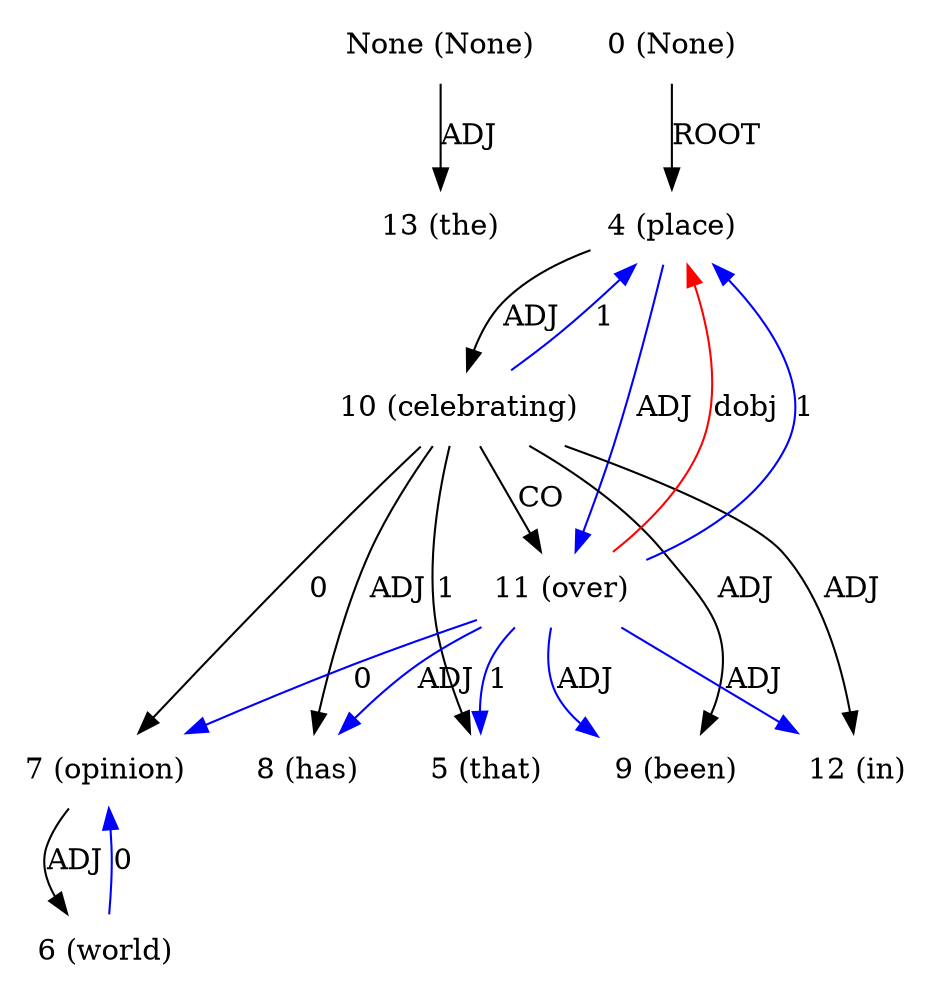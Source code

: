 digraph G{
edge [dir=forward]
node [shape=plaintext]

None [label="None (None)"]
None -> 13 [label="ADJ"]
0 [label="0 (None)"]
0 -> 4 [label="ROOT"]
4 [label="4 (place)"]
4 -> 10 [label="ADJ"]
4 -> 11 [label="ADJ", color="blue"]
11 -> 4 [label="dobj", color="red"]
5 [label="5 (that)"]
6 [label="6 (world)"]
6 -> 7 [label="0", color="blue"]
7 [label="7 (opinion)"]
7 -> 6 [label="ADJ"]
8 [label="8 (has)"]
9 [label="9 (been)"]
10 [label="10 (celebrating)"]
10 -> 5 [label="1"]
10 -> 4 [label="1", color="blue"]
10 -> 7 [label="0"]
10 -> 11 [label="CO"]
10 -> 8 [label="ADJ"]
10 -> 9 [label="ADJ"]
10 -> 12 [label="ADJ"]
11 [label="11 (over)"]
11 -> 4 [label="1", color="blue"]
11 -> 5 [label="1", color="blue"]
11 -> 7 [label="0", color="blue"]
11 -> 12 [label="ADJ", color="blue"]
11 -> 8 [label="ADJ", color="blue"]
11 -> 9 [label="ADJ", color="blue"]
12 [label="12 (in)"]
13 [label="13 (the)"]
}
